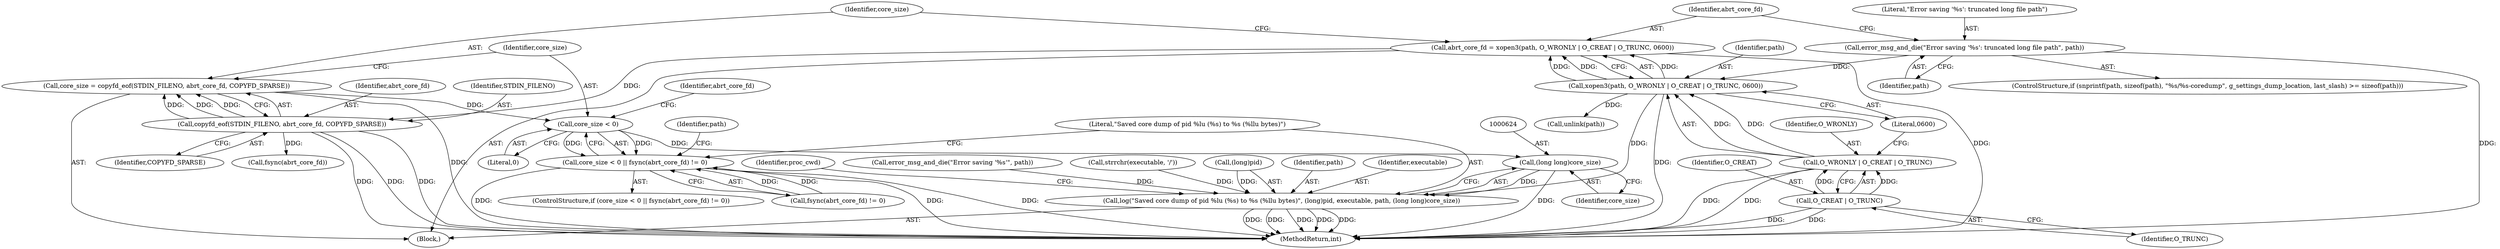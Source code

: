 digraph "0_abrt_8939398b82006ba1fec4ed491339fc075f43fc7c_1@API" {
"1000595" [label="(Call,core_size = copyfd_eof(STDIN_FILENO, abrt_core_fd, COPYFD_SPARSE))"];
"1000597" [label="(Call,copyfd_eof(STDIN_FILENO, abrt_core_fd, COPYFD_SPARSE))"];
"1000584" [label="(Call,abrt_core_fd = xopen3(path, O_WRONLY | O_CREAT | O_TRUNC, 0600))"];
"1000586" [label="(Call,xopen3(path, O_WRONLY | O_CREAT | O_TRUNC, 0600))"];
"1000580" [label="(Call,error_msg_and_die(\"Error saving '%s': truncated long file path\", path))"];
"1000588" [label="(Call,O_WRONLY | O_CREAT | O_TRUNC)"];
"1000590" [label="(Call,O_CREAT | O_TRUNC)"];
"1000603" [label="(Call,core_size < 0)"];
"1000602" [label="(Call,core_size < 0 || fsync(abrt_core_fd) != 0)"];
"1000623" [label="(Call,(long long)core_size)"];
"1000616" [label="(Call,log(\"Saved core dump of pid %lu (%s) to %s (%llu bytes)\", (long)pid, executable, path, (long long)core_size))"];
"1000584" [label="(Call,abrt_core_fd = xopen3(path, O_WRONLY | O_CREAT | O_TRUNC, 0600))"];
"1000618" [label="(Call,(long)pid)"];
"1000597" [label="(Call,copyfd_eof(STDIN_FILENO, abrt_core_fd, COPYFD_SPARSE))"];
"1000600" [label="(Identifier,COPYFD_SPARSE)"];
"1000625" [label="(Identifier,core_size)"];
"1000596" [label="(Identifier,core_size)"];
"1000568" [label="(Block,)"];
"1000616" [label="(Call,log(\"Saved core dump of pid %lu (%s) to %s (%llu bytes)\", (long)pid, executable, path, (long long)core_size))"];
"1000581" [label="(Literal,\"Error saving '%s': truncated long file path\")"];
"1000608" [label="(Identifier,abrt_core_fd)"];
"1000590" [label="(Call,O_CREAT | O_TRUNC)"];
"1000606" [label="(Call,fsync(abrt_core_fd) != 0)"];
"1000580" [label="(Call,error_msg_and_die(\"Error saving '%s': truncated long file path\", path))"];
"1000617" [label="(Literal,\"Saved core dump of pid %lu (%s) to %s (%llu bytes)\")"];
"1000588" [label="(Call,O_WRONLY | O_CREAT | O_TRUNC)"];
"1000593" [label="(Literal,0600)"];
"1000601" [label="(ControlStructure,if (core_size < 0 || fsync(abrt_core_fd) != 0))"];
"1000587" [label="(Identifier,path)"];
"1000612" [label="(Identifier,path)"];
"1000589" [label="(Identifier,O_WRONLY)"];
"1000628" [label="(Identifier,proc_cwd)"];
"1000613" [label="(Call,error_msg_and_die(\"Error saving '%s'\", path))"];
"1000607" [label="(Call,fsync(abrt_core_fd))"];
"1000555" [label="(Call,strrchr(executable, '/'))"];
"1000602" [label="(Call,core_size < 0 || fsync(abrt_core_fd) != 0)"];
"1000598" [label="(Identifier,STDIN_FILENO)"];
"1000622" [label="(Identifier,path)"];
"1000582" [label="(Identifier,path)"];
"1000603" [label="(Call,core_size < 0)"];
"1000623" [label="(Call,(long long)core_size)"];
"1000586" [label="(Call,xopen3(path, O_WRONLY | O_CREAT | O_TRUNC, 0600))"];
"1000592" [label="(Identifier,O_TRUNC)"];
"1000599" [label="(Identifier,abrt_core_fd)"];
"1000595" [label="(Call,core_size = copyfd_eof(STDIN_FILENO, abrt_core_fd, COPYFD_SPARSE))"];
"1000604" [label="(Identifier,core_size)"];
"1000569" [label="(ControlStructure,if (snprintf(path, sizeof(path), \"%s/%s-coredump\", g_settings_dump_location, last_slash) >= sizeof(path)))"];
"1000591" [label="(Identifier,O_CREAT)"];
"1001237" [label="(MethodReturn,int)"];
"1000585" [label="(Identifier,abrt_core_fd)"];
"1000605" [label="(Literal,0)"];
"1000621" [label="(Identifier,executable)"];
"1000611" [label="(Call,unlink(path))"];
"1000595" -> "1000568"  [label="AST: "];
"1000595" -> "1000597"  [label="CFG: "];
"1000596" -> "1000595"  [label="AST: "];
"1000597" -> "1000595"  [label="AST: "];
"1000604" -> "1000595"  [label="CFG: "];
"1000595" -> "1001237"  [label="DDG: "];
"1000597" -> "1000595"  [label="DDG: "];
"1000597" -> "1000595"  [label="DDG: "];
"1000597" -> "1000595"  [label="DDG: "];
"1000595" -> "1000603"  [label="DDG: "];
"1000597" -> "1000600"  [label="CFG: "];
"1000598" -> "1000597"  [label="AST: "];
"1000599" -> "1000597"  [label="AST: "];
"1000600" -> "1000597"  [label="AST: "];
"1000597" -> "1001237"  [label="DDG: "];
"1000597" -> "1001237"  [label="DDG: "];
"1000597" -> "1001237"  [label="DDG: "];
"1000584" -> "1000597"  [label="DDG: "];
"1000597" -> "1000607"  [label="DDG: "];
"1000584" -> "1000568"  [label="AST: "];
"1000584" -> "1000586"  [label="CFG: "];
"1000585" -> "1000584"  [label="AST: "];
"1000586" -> "1000584"  [label="AST: "];
"1000596" -> "1000584"  [label="CFG: "];
"1000584" -> "1001237"  [label="DDG: "];
"1000586" -> "1000584"  [label="DDG: "];
"1000586" -> "1000584"  [label="DDG: "];
"1000586" -> "1000584"  [label="DDG: "];
"1000586" -> "1000593"  [label="CFG: "];
"1000587" -> "1000586"  [label="AST: "];
"1000588" -> "1000586"  [label="AST: "];
"1000593" -> "1000586"  [label="AST: "];
"1000586" -> "1001237"  [label="DDG: "];
"1000580" -> "1000586"  [label="DDG: "];
"1000588" -> "1000586"  [label="DDG: "];
"1000588" -> "1000586"  [label="DDG: "];
"1000586" -> "1000611"  [label="DDG: "];
"1000586" -> "1000616"  [label="DDG: "];
"1000580" -> "1000569"  [label="AST: "];
"1000580" -> "1000582"  [label="CFG: "];
"1000581" -> "1000580"  [label="AST: "];
"1000582" -> "1000580"  [label="AST: "];
"1000585" -> "1000580"  [label="CFG: "];
"1000580" -> "1001237"  [label="DDG: "];
"1000588" -> "1000590"  [label="CFG: "];
"1000589" -> "1000588"  [label="AST: "];
"1000590" -> "1000588"  [label="AST: "];
"1000593" -> "1000588"  [label="CFG: "];
"1000588" -> "1001237"  [label="DDG: "];
"1000588" -> "1001237"  [label="DDG: "];
"1000590" -> "1000588"  [label="DDG: "];
"1000590" -> "1000588"  [label="DDG: "];
"1000590" -> "1000592"  [label="CFG: "];
"1000591" -> "1000590"  [label="AST: "];
"1000592" -> "1000590"  [label="AST: "];
"1000590" -> "1001237"  [label="DDG: "];
"1000590" -> "1001237"  [label="DDG: "];
"1000603" -> "1000602"  [label="AST: "];
"1000603" -> "1000605"  [label="CFG: "];
"1000604" -> "1000603"  [label="AST: "];
"1000605" -> "1000603"  [label="AST: "];
"1000608" -> "1000603"  [label="CFG: "];
"1000602" -> "1000603"  [label="CFG: "];
"1000603" -> "1000602"  [label="DDG: "];
"1000603" -> "1000602"  [label="DDG: "];
"1000603" -> "1000623"  [label="DDG: "];
"1000602" -> "1000601"  [label="AST: "];
"1000602" -> "1000606"  [label="CFG: "];
"1000606" -> "1000602"  [label="AST: "];
"1000612" -> "1000602"  [label="CFG: "];
"1000617" -> "1000602"  [label="CFG: "];
"1000602" -> "1001237"  [label="DDG: "];
"1000602" -> "1001237"  [label="DDG: "];
"1000602" -> "1001237"  [label="DDG: "];
"1000606" -> "1000602"  [label="DDG: "];
"1000606" -> "1000602"  [label="DDG: "];
"1000623" -> "1000616"  [label="AST: "];
"1000623" -> "1000625"  [label="CFG: "];
"1000624" -> "1000623"  [label="AST: "];
"1000625" -> "1000623"  [label="AST: "];
"1000616" -> "1000623"  [label="CFG: "];
"1000623" -> "1001237"  [label="DDG: "];
"1000623" -> "1000616"  [label="DDG: "];
"1000616" -> "1000568"  [label="AST: "];
"1000617" -> "1000616"  [label="AST: "];
"1000618" -> "1000616"  [label="AST: "];
"1000621" -> "1000616"  [label="AST: "];
"1000622" -> "1000616"  [label="AST: "];
"1000628" -> "1000616"  [label="CFG: "];
"1000616" -> "1001237"  [label="DDG: "];
"1000616" -> "1001237"  [label="DDG: "];
"1000616" -> "1001237"  [label="DDG: "];
"1000616" -> "1001237"  [label="DDG: "];
"1000616" -> "1001237"  [label="DDG: "];
"1000618" -> "1000616"  [label="DDG: "];
"1000555" -> "1000616"  [label="DDG: "];
"1000613" -> "1000616"  [label="DDG: "];
}
